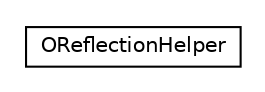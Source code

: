 #!/usr/local/bin/dot
#
# Class diagram 
# Generated by UMLGraph version R5_6-24-gf6e263 (http://www.umlgraph.org/)
#

digraph G {
	edge [fontname="Helvetica",fontsize=10,labelfontname="Helvetica",labelfontsize=10];
	node [fontname="Helvetica",fontsize=10,shape=plaintext];
	nodesep=0.25;
	ranksep=0.5;
	// com.orientechnologies.common.reflection.OReflectionHelper
	c42834 [label=<<table title="com.orientechnologies.common.reflection.OReflectionHelper" border="0" cellborder="1" cellspacing="0" cellpadding="2" port="p" href="./OReflectionHelper.html">
		<tr><td><table border="0" cellspacing="0" cellpadding="1">
<tr><td align="center" balign="center"> OReflectionHelper </td></tr>
		</table></td></tr>
		</table>>, URL="./OReflectionHelper.html", fontname="Helvetica", fontcolor="black", fontsize=10.0];
}

